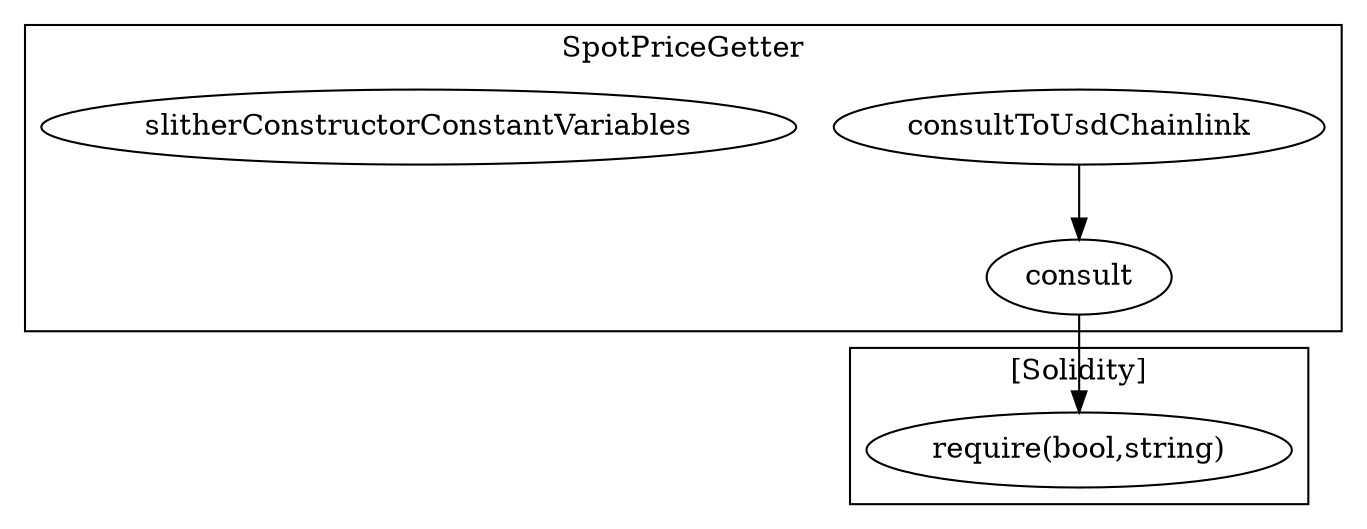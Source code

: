 strict digraph {
subgraph cluster_7777_SpotPriceGetter {
label = "SpotPriceGetter"
"7777_consult" [label="consult"]
"7777_consultToUsdChainlink" [label="consultToUsdChainlink"]
"7777_slitherConstructorConstantVariables" [label="slitherConstructorConstantVariables"]
"7777_consultToUsdChainlink" -> "7777_consult"
}subgraph cluster_solidity {
label = "[Solidity]"
"require(bool,string)" 
"7777_consult" -> "require(bool,string)"
}
}